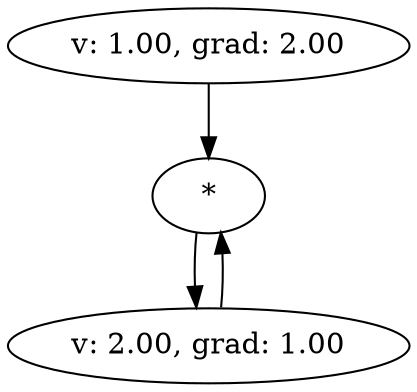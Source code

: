 strict digraph {

	"2.00*" [ label="*",  weight=0 ];

	"2.00*" -> "2.00" [  weight=0 ];

	"1.00" [ label="v: 1.00, grad: 2.00",  weight=0 ];

	"1.00" -> "2.00*" [  weight=0 ];

	"2.00" [ label="v: 2.00, grad: 1.00",  weight=0 ];

	"2.00" -> "2.00*" [  weight=0 ];

}
